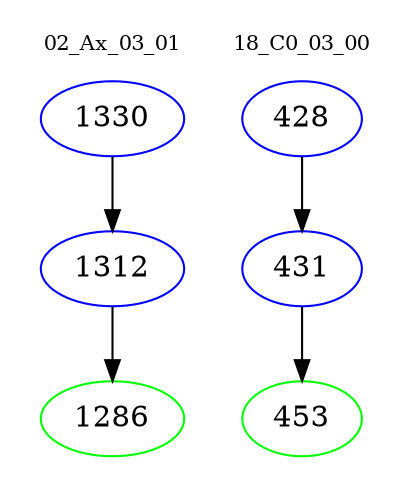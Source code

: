 digraph{
subgraph cluster_0 {
color = white
label = "02_Ax_03_01";
fontsize=10;
T0_1330 [label="1330", color="blue"]
T0_1330 -> T0_1312 [color="black"]
T0_1312 [label="1312", color="blue"]
T0_1312 -> T0_1286 [color="black"]
T0_1286 [label="1286", color="green"]
}
subgraph cluster_1 {
color = white
label = "18_C0_03_00";
fontsize=10;
T1_428 [label="428", color="blue"]
T1_428 -> T1_431 [color="black"]
T1_431 [label="431", color="blue"]
T1_431 -> T1_453 [color="black"]
T1_453 [label="453", color="green"]
}
}
